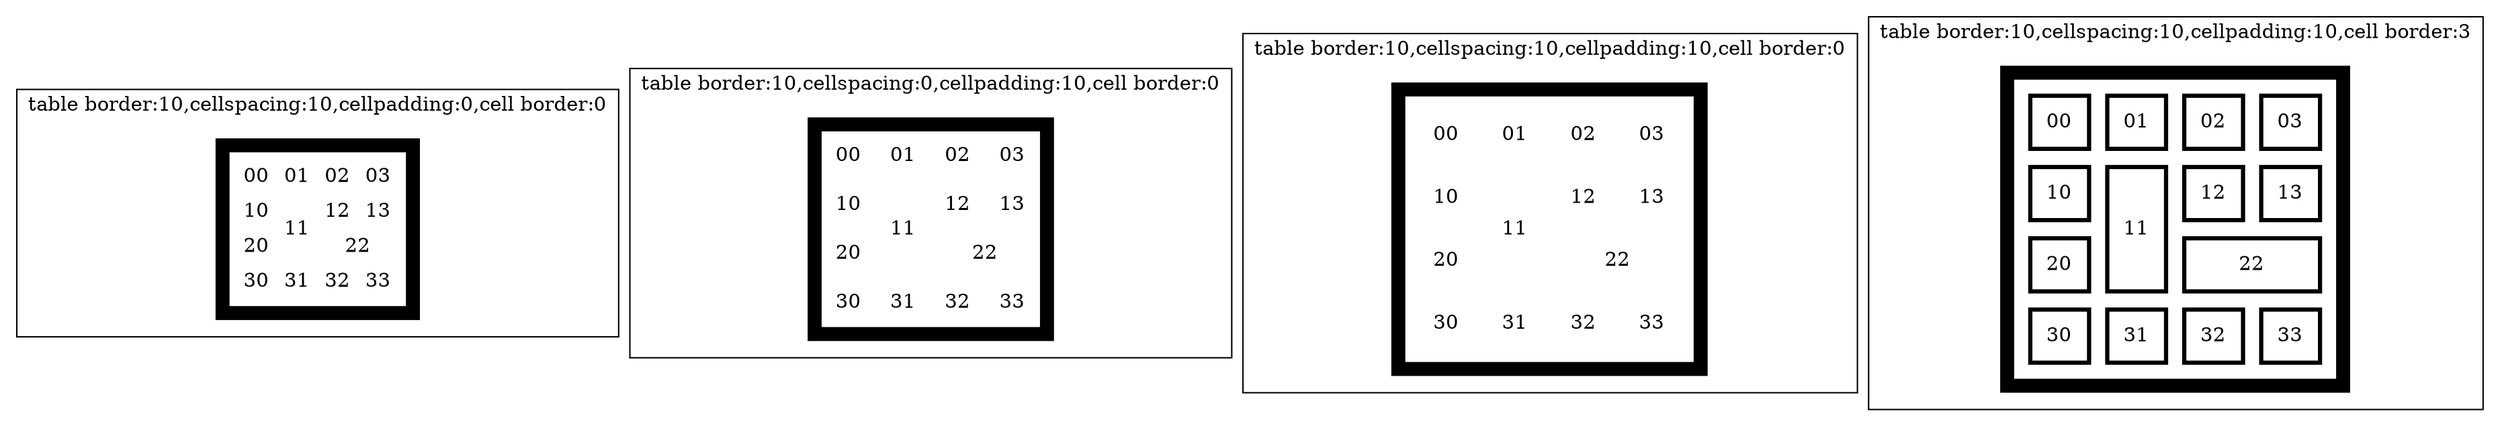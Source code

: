 digraph G {
 subgraph cluster_base{
 label = "table border:10,cellspacing:10,cellpadding:0,cell border:0";
 node [shape=plaintext]
 tbl1100 [label=<
 <TABLE border="10" cellspacing="10" cellpadding="0">
  <TR><TD border="0">00</TD><TD border="0">01</TD><TD border="0">02</TD><TD border="0">03</TD></TR>
  <TR><TD border="0">10</TD><TD border="0" rowspan="2">11</TD><TD border="0">12</TD><TD border="0">13</TD></TR>
  <TR><TD border="0">20</TD><TD border="0" colspan="2">22</TD></TR>
  <TR><TD border="0">30</TD><TD border="0">31</TD><TD border="0">32</TD><TD border="0">33</TD></TR>
</TABLE>>];
}

 subgraph cluster_table_border {
 label="table border:10,cellspacing:0,cellpadding:10,cell border:0";
 node [shape=plaintext]
 tbl1010 [label=<
 <TABLE border="10" cellspacing="0" cellpadding="10">
  <TR><TD border="0">00</TD><TD border="0">01</TD><TD border="0">02</TD><TD border="0">03</TD></TR>
  <TR><TD border="0">10</TD><TD border="0" rowspan="2">11</TD><TD border="0">12</TD><TD border="0">13</TD></TR>
  <TR><TD border="0">20</TD><TD border="0" colspan="2">22</TD></TR>
  <TR><TD border="0">30</TD><TD border="0">31</TD><TD border="0">32</TD><TD border="0">33</TD></TR>
</TABLE>>];
}

 subgraph cluster_cellspacing {
 label="table border:10,cellspacing:10,cellpadding:10,cell border:0";
 node [shape=plaintext]
 tbl1110 [label=<
 <TABLE border="10" cellspacing="10" cellpadding="10">
  <TR><TD border="0">00</TD><TD border="0">01</TD><TD border="0">02</TD><TD border="0">03</TD></TR>
  <TR><TD border="0">10</TD><TD border="0" rowspan="2">11</TD><TD border="0">12</TD><TD border="0">13</TD></TR>
  <TR><TD border="0">20</TD><TD border="0" colspan="2">22</TD></TR>
  <TR><TD border="0">30</TD><TD border="0">31</TD><TD border="0">32</TD><TD border="0">33</TD></TR>
</TABLE>>];
}

 subgraph cluster_cellpadding {
 label="table border:10,cellspacing:10,cellpadding:10,cell border:3";
 node [shape=plaintext]
 tbl1111 [label=<
 <TABLE border="10" cellspacing="10" cellpadding="10">
  <TR><TD border="3">00</TD><TD border="3">01</TD><TD border="3">02</TD><TD border="3">03</TD></TR>
  <TR><TD border="3">10</TD><TD border="3" rowspan="2">11</TD><TD border="3">12</TD><TD border="3">13</TD></TR>
  <TR><TD border="3">20</TD><TD border="3" colspan="2">22</TD></TR>
  <TR><TD border="3">30</TD><TD border="3">31</TD><TD border="3">32</TD><TD border="3">33</TD></TR>
</TABLE>>];
}

} 
